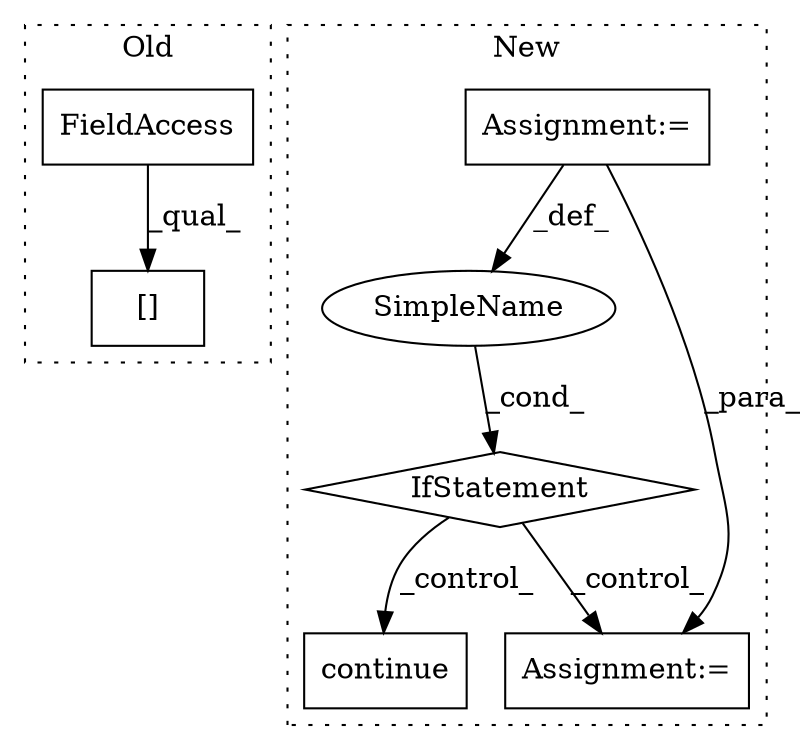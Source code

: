 digraph G {
subgraph cluster0 {
1 [label="[]" a="2" s="1078,1100" l="10,1" shape="box"];
7 [label="FieldAccess" a="22" s="1078" l="9" shape="box"];
label = "Old";
style="dotted";
}
subgraph cluster1 {
2 [label="continue" a="18" s="985" l="9" shape="box"];
3 [label="IfStatement" a="25" s="916,973" l="10,2" shape="diamond"];
4 [label="SimpleName" a="42" s="" l="" shape="ellipse"];
5 [label="Assignment:=" a="7" s="901" l="1" shape="box"];
6 [label="Assignment:=" a="7" s="1043" l="10" shape="box"];
label = "New";
style="dotted";
}
3 -> 6 [label="_control_"];
3 -> 2 [label="_control_"];
4 -> 3 [label="_cond_"];
5 -> 6 [label="_para_"];
5 -> 4 [label="_def_"];
7 -> 1 [label="_qual_"];
}